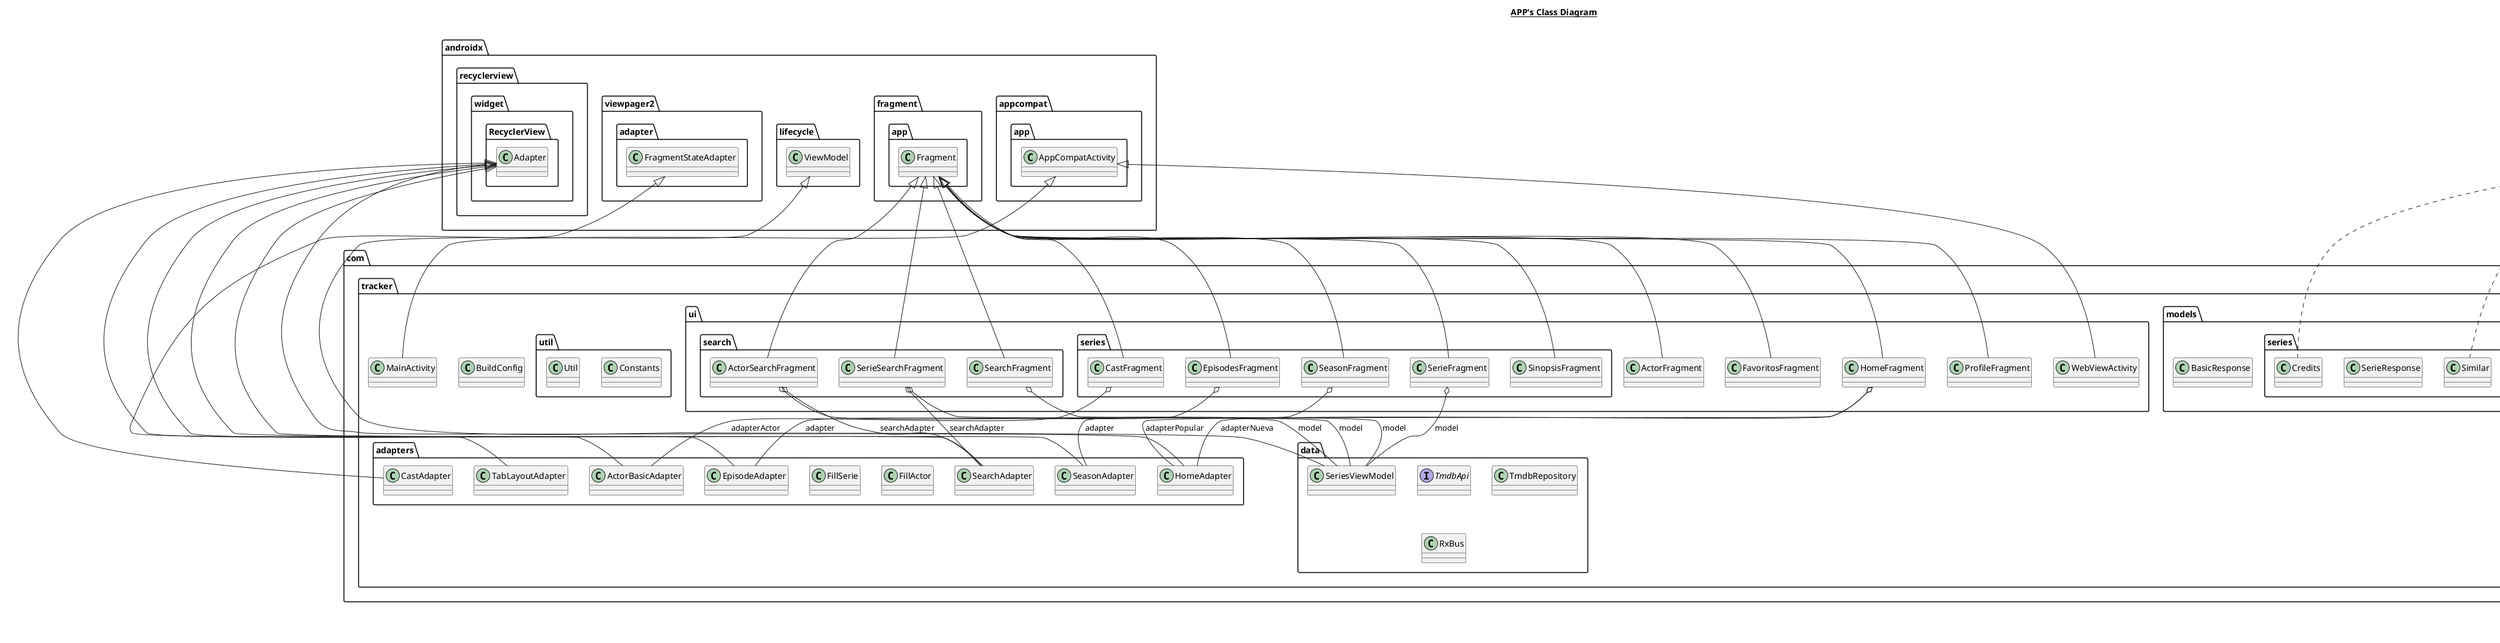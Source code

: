 @startuml

title __APP's Class Diagram__\n

  namespace com.tracker {
    class com.tracker.BuildConfig {
    }
  }
  

  namespace com.tracker {
    class com.tracker.MainActivity {
    }
  }
  

  namespace com.tracker {
    namespace adapters {
      class com.tracker.adapters.ActorBasicAdapter {
      }
    }
  }
  

  namespace com.tracker {
    namespace adapters {
      class com.tracker.adapters.CastAdapter {
      }
    }
  }
  

  namespace com.tracker {
    namespace adapters {
      class com.tracker.adapters.EpisodeAdapter {
      }
    }
  }
  

  namespace com.tracker {
    namespace adapters {
      class com.tracker.adapters.FillActor {
      }
    }
  }
  

  namespace com.tracker {
    namespace adapters {
      class com.tracker.adapters.FillSerie {
      }
    }
  }
  

  namespace com.tracker {
    namespace adapters {
      class com.tracker.adapters.SearchAdapter {
      }
    }
  }
  

  namespace com.tracker {
    namespace adapters {
      class com.tracker.adapters.SeasonAdapter {
      }
    }
  }
  

  namespace com.tracker {
    namespace adapters {
      class com.tracker.adapters.HomeAdapter {
      }
    }
  }
  

  namespace com.tracker {
    namespace adapters {
      class com.tracker.adapters.TabLayoutAdapter {
      }
    }
  }
  

  namespace com.tracker {
    namespace data {
      interface com.tracker.data.TmdbApi {
      }
    }
  }
  

  namespace com.tracker {
    namespace data {
      class com.tracker.data.TmdbRepository {
      }
    }
  }
  

  namespace com.tracker {
    namespace data {
      class com.tracker.data.RxBus {
      }
    }
  }
  

  namespace com.tracker {
    namespace data {
      class com.tracker.data.SeriesViewModel {
      }
    }
  }
  

  namespace com.tracker {
    namespace models {
      class com.tracker.models.BasicResponse {
      }
    }
  }
  

  namespace com.tracker {
    namespace models {
      class com.tracker.models.serie.VideosResponse {
      }
    }
  }
  

  namespace com.tracker {
    namespace models {
      namespace actor {
        class com.tracker.models.actor.MovieCredits {
        }
      }
    }
  }
  

  namespace com.tracker {
    namespace models {
      namespace actor {
        class com.tracker.models.actor.PersonResponse {
        }
      }
    }
  }
  

  namespace com.tracker {
    namespace models {
      namespace actor {
        class com.tracker.models.actor.TvCredits {
        }
      }
    }
  }
  

  namespace com.tracker {
    namespace models {
      namespace seasons {
        class com.tracker.models.seasons.Episode {
        }
      }
    }
  }
  

  namespace com.tracker {
    namespace models {
      namespace seasons {
        class com.tracker.models.seasons.Season {
        }
      }
    }
  }
  

  namespace com.tracker {
    namespace models {
      namespace series {
        class com.tracker.models.series.Credits {
        }
      }
    }
  }
  

  namespace com.tracker {
    namespace models {
      namespace series {
        class com.tracker.models.series.SerieResponse {
        }
      }
    }
  }
  

  namespace com.tracker {
    namespace models {
      namespace series {
        class com.tracker.models.series.Similar {
        }
      }
    }
  }
  

  namespace com.tracker {
    namespace ui {
      class com.tracker.ui.ActorFragment {
      }
    }
  }
  

  namespace com.tracker {
    namespace ui {
      class com.tracker.ui.FavoritosFragment {
      }
    }
  }
  

  namespace com.tracker {
    namespace ui {
      class com.tracker.ui.HomeFragment {
      }
    }
  }
  

  namespace com.tracker {
    namespace ui {
      class com.tracker.ui.ProfileFragment {
      }
    }
  }
  

  namespace com.tracker {
    namespace ui {
      class com.tracker.ui.WebViewActivity {
      }
    }
  }
  

  namespace com.tracker {
    namespace ui {
      namespace search {
        class com.tracker.ui.search.ActorSearchFragment {
        }
      }
    }
  }
  

  namespace com.tracker {
    namespace ui {
      namespace search {
        class com.tracker.ui.search.SearchFragment {
        }
      }
    }
  }
  

  namespace com.tracker {
    namespace ui {
      namespace search {
        class com.tracker.ui.search.SerieSearchFragment {
        }
      }
    }
  }
  

  namespace com.tracker {
    namespace ui {
      namespace series {
        class com.tracker.ui.series.CastFragment {
        }
      }
    }
  }
  

  namespace com.tracker {
    namespace ui {
      namespace series {
        class com.tracker.ui.series.EpisodesFragment {
        }
      }
    }
  }
  

  namespace com.tracker {
    namespace ui {
      namespace series {
        class com.tracker.ui.series.SeasonFragment {
        }
      }
    }
  }
  

  namespace com.tracker {
    namespace ui {
      namespace series {
        class com.tracker.ui.series.SerieFragment {
        }
      }
    }
  }
  

  namespace com.tracker {
    namespace ui {
      namespace series {
        class com.tracker.ui.series.SinopsisFragment {
        }
      }
    }
  }
  

  namespace com.tracker {
    namespace util {
      class com.tracker.util.Constants {
      }
    }
  }
  

  namespace com.tracker {
    namespace util {
      class com.tracker.util.Util {
      }
    }
  }
  

  com.tracker.MainActivity -up-|> androidx.appcompat.app.AppCompatActivity
  com.tracker.adapters.ActorBasicAdapter -up-|> androidx.recyclerview.widget.RecyclerView.Adapter
  com.tracker.adapters.CastAdapter -up-|> androidx.recyclerview.widget.RecyclerView.Adapter
  com.tracker.adapters.EpisodeAdapter -up-|> androidx.recyclerview.widget.RecyclerView.Adapter
  com.tracker.adapters.FillActor o-- com.tracker.models.actor.PersonResponse.Person : mPerson
  com.tracker.adapters.FillSerie o-- com.tracker.models.series.SerieResponse.Serie : mSerie
  com.tracker.adapters.SearchAdapter -up-|> androidx.recyclerview.widget.RecyclerView.Adapter
  com.tracker.adapters.SeasonAdapter -up-|> androidx.recyclerview.widget.RecyclerView.Adapter
  com.tracker.adapters.HomeAdapter -up-|> androidx.recyclerview.widget.RecyclerView.Adapter
  com.tracker.adapters.TabLayoutAdapter -up-|> androidx.viewpager2.adapter.FragmentStateAdapter
  com.tracker.data.SeriesViewModel -up-|> androidx.lifecycle.ViewModel
  com.tracker.models.actor.MovieCredits .up.|> android.os.Parcelable
  com.tracker.models.actor.TvCredits .up.|> android.os.Parcelable
  com.tracker.models.seasons.Episode .up.|> android.os.Parcelable
  com.tracker.models.seasons.Season .up.|> android.os.Parcelable
  com.tracker.models.series.Credits .up.|> android.os.Parcelable
  com.tracker.models.series.Similar .up.|> android.os.Parcelable
  com.tracker.ui.ActorFragment -up-|> androidx.fragment.app.Fragment
  com.tracker.ui.ActorFragment o-- com.tracker.models.actor.PersonResponse.Person : mActor
  com.tracker.ui.FavoritosFragment -up-|> androidx.fragment.app.Fragment
  com.tracker.ui.HomeFragment -up-|> androidx.fragment.app.Fragment
  com.tracker.ui.HomeFragment o-- com.tracker.adapters.HomeAdapter : adapterNueva
  com.tracker.ui.HomeFragment o-- com.tracker.adapters.HomeAdapter : adapterPopular
  com.tracker.ui.ProfileFragment -up-|> androidx.fragment.app.Fragment
  com.tracker.ui.WebViewActivity -up-|> androidx.appcompat.app.AppCompatActivity
  com.tracker.ui.search.ActorSearchFragment -up-|> androidx.fragment.app.Fragment
  com.tracker.ui.search.ActorSearchFragment o-- com.tracker.data.SeriesViewModel : model
  com.tracker.ui.search.ActorSearchFragment o-- com.tracker.adapters.SearchAdapter : searchAdapter
  com.tracker.ui.search.SearchFragment -up-|> androidx.fragment.app.Fragment
  com.tracker.ui.search.SearchFragment o-- com.tracker.data.SeriesViewModel : model
  com.tracker.ui.search.SerieSearchFragment -up-|> androidx.fragment.app.Fragment
  com.tracker.ui.search.SerieSearchFragment o-- com.tracker.data.SeriesViewModel : model
  com.tracker.ui.search.SerieSearchFragment o-- com.tracker.adapters.SearchAdapter : searchAdapter
  com.tracker.ui.series.CastFragment -up-|> androidx.fragment.app.Fragment
  com.tracker.ui.series.CastFragment o-- com.tracker.adapters.ActorBasicAdapter : adapterActor
  com.tracker.ui.series.CastFragment o-- com.tracker.models.series.SerieResponse.Serie : mSerie
  com.tracker.ui.series.EpisodesFragment -up-|> androidx.fragment.app.Fragment
  com.tracker.ui.series.EpisodesFragment o-- com.tracker.adapters.EpisodeAdapter : adapter
  com.tracker.ui.series.EpisodesFragment o-- com.tracker.models.series.SerieResponse.Serie : mSerie
  com.tracker.ui.series.SeasonFragment -up-|> androidx.fragment.app.Fragment
  com.tracker.ui.series.SeasonFragment o-- com.tracker.adapters.SeasonAdapter : adapter
  com.tracker.ui.series.SeasonFragment o-- com.tracker.models.series.SerieResponse.Serie : mSerie
  com.tracker.ui.series.SerieFragment -up-|> androidx.fragment.app.Fragment
  com.tracker.ui.series.SerieFragment o-- com.tracker.models.series.SerieResponse.Serie : mSerie
  com.tracker.ui.series.SerieFragment o-- com.tracker.data.SeriesViewModel : model
  com.tracker.ui.series.SinopsisFragment -up-|> androidx.fragment.app.Fragment
  com.tracker.ui.series.SinopsisFragment o-- com.tracker.models.series.SerieResponse.Serie : mSerie


right footer


PlantUML diagram generated by SketchIt! (https://bitbucket.org/pmesmeur/sketch.it)
For more information about this tool, please contact philippe.mesmeur@gmail.com
endfooter

@enduml
